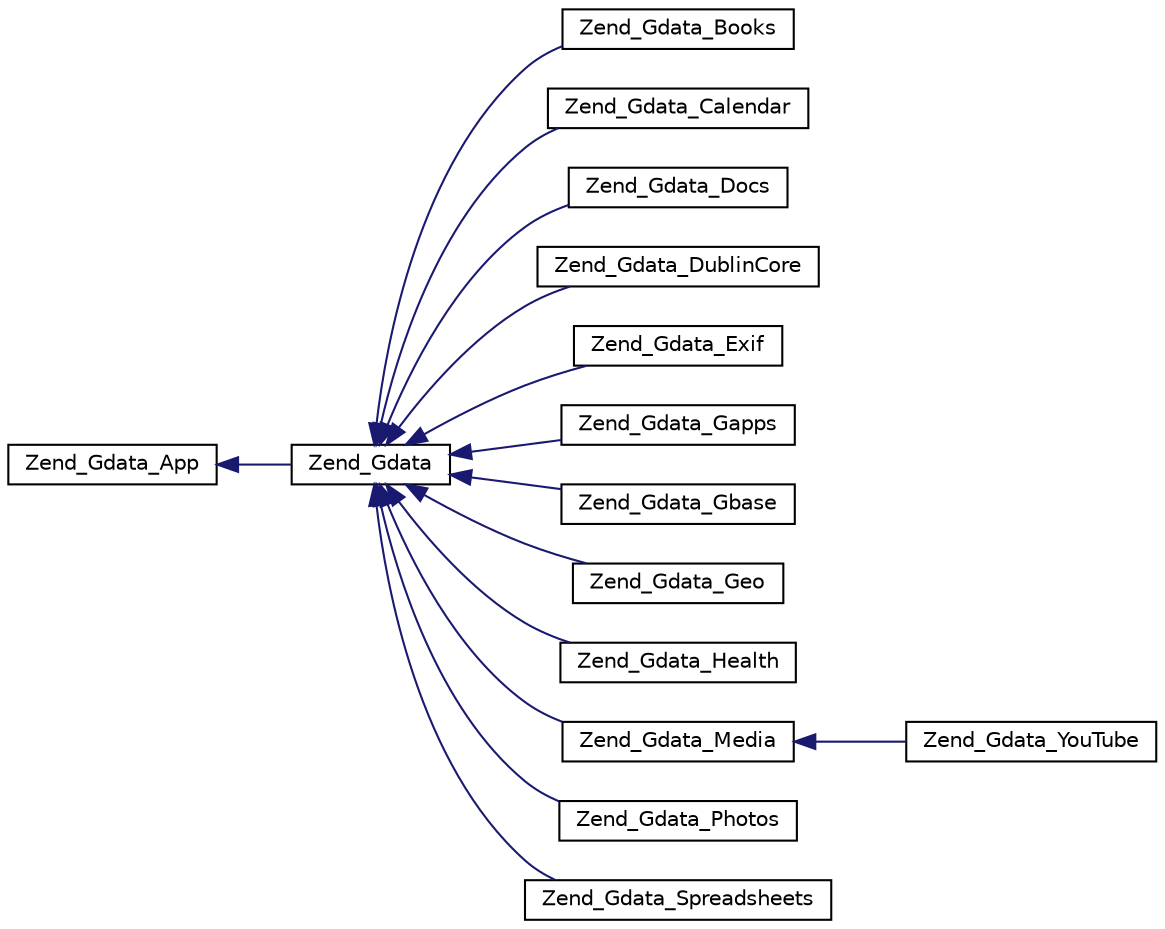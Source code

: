 digraph G
{
  edge [fontname="Helvetica",fontsize="10",labelfontname="Helvetica",labelfontsize="10"];
  node [fontname="Helvetica",fontsize="10",shape=record];
  rankdir="LR";
  Node1 [label="Zend_Gdata_App",height=0.2,width=0.4,color="black", fillcolor="white", style="filled",URL="$class_zend___gdata___app.html"];
  Node1 -> Node2 [dir="back",color="midnightblue",fontsize="10",style="solid",fontname="Helvetica"];
  Node2 [label="Zend_Gdata",height=0.2,width=0.4,color="black", fillcolor="white", style="filled",URL="$class_zend___gdata.html"];
  Node2 -> Node3 [dir="back",color="midnightblue",fontsize="10",style="solid",fontname="Helvetica"];
  Node3 [label="Zend_Gdata_Books",height=0.2,width=0.4,color="black", fillcolor="white", style="filled",URL="$class_zend___gdata___books.html"];
  Node2 -> Node4 [dir="back",color="midnightblue",fontsize="10",style="solid",fontname="Helvetica"];
  Node4 [label="Zend_Gdata_Calendar",height=0.2,width=0.4,color="black", fillcolor="white", style="filled",URL="$class_zend___gdata___calendar.html"];
  Node2 -> Node5 [dir="back",color="midnightblue",fontsize="10",style="solid",fontname="Helvetica"];
  Node5 [label="Zend_Gdata_Docs",height=0.2,width=0.4,color="black", fillcolor="white", style="filled",URL="$class_zend___gdata___docs.html"];
  Node2 -> Node6 [dir="back",color="midnightblue",fontsize="10",style="solid",fontname="Helvetica"];
  Node6 [label="Zend_Gdata_DublinCore",height=0.2,width=0.4,color="black", fillcolor="white", style="filled",URL="$class_zend___gdata___dublin_core.html"];
  Node2 -> Node7 [dir="back",color="midnightblue",fontsize="10",style="solid",fontname="Helvetica"];
  Node7 [label="Zend_Gdata_Exif",height=0.2,width=0.4,color="black", fillcolor="white", style="filled",URL="$class_zend___gdata___exif.html"];
  Node2 -> Node8 [dir="back",color="midnightblue",fontsize="10",style="solid",fontname="Helvetica"];
  Node8 [label="Zend_Gdata_Gapps",height=0.2,width=0.4,color="black", fillcolor="white", style="filled",URL="$class_zend___gdata___gapps.html"];
  Node2 -> Node9 [dir="back",color="midnightblue",fontsize="10",style="solid",fontname="Helvetica"];
  Node9 [label="Zend_Gdata_Gbase",height=0.2,width=0.4,color="black", fillcolor="white", style="filled",URL="$class_zend___gdata___gbase.html"];
  Node2 -> Node10 [dir="back",color="midnightblue",fontsize="10",style="solid",fontname="Helvetica"];
  Node10 [label="Zend_Gdata_Geo",height=0.2,width=0.4,color="black", fillcolor="white", style="filled",URL="$class_zend___gdata___geo.html"];
  Node2 -> Node11 [dir="back",color="midnightblue",fontsize="10",style="solid",fontname="Helvetica"];
  Node11 [label="Zend_Gdata_Health",height=0.2,width=0.4,color="black", fillcolor="white", style="filled",URL="$class_zend___gdata___health.html"];
  Node2 -> Node12 [dir="back",color="midnightblue",fontsize="10",style="solid",fontname="Helvetica"];
  Node12 [label="Zend_Gdata_Media",height=0.2,width=0.4,color="black", fillcolor="white", style="filled",URL="$class_zend___gdata___media.html"];
  Node12 -> Node13 [dir="back",color="midnightblue",fontsize="10",style="solid",fontname="Helvetica"];
  Node13 [label="Zend_Gdata_YouTube",height=0.2,width=0.4,color="black", fillcolor="white", style="filled",URL="$class_zend___gdata___you_tube.html"];
  Node2 -> Node14 [dir="back",color="midnightblue",fontsize="10",style="solid",fontname="Helvetica"];
  Node14 [label="Zend_Gdata_Photos",height=0.2,width=0.4,color="black", fillcolor="white", style="filled",URL="$class_zend___gdata___photos.html"];
  Node2 -> Node15 [dir="back",color="midnightblue",fontsize="10",style="solid",fontname="Helvetica"];
  Node15 [label="Zend_Gdata_Spreadsheets",height=0.2,width=0.4,color="black", fillcolor="white", style="filled",URL="$class_zend___gdata___spreadsheets.html"];
}
